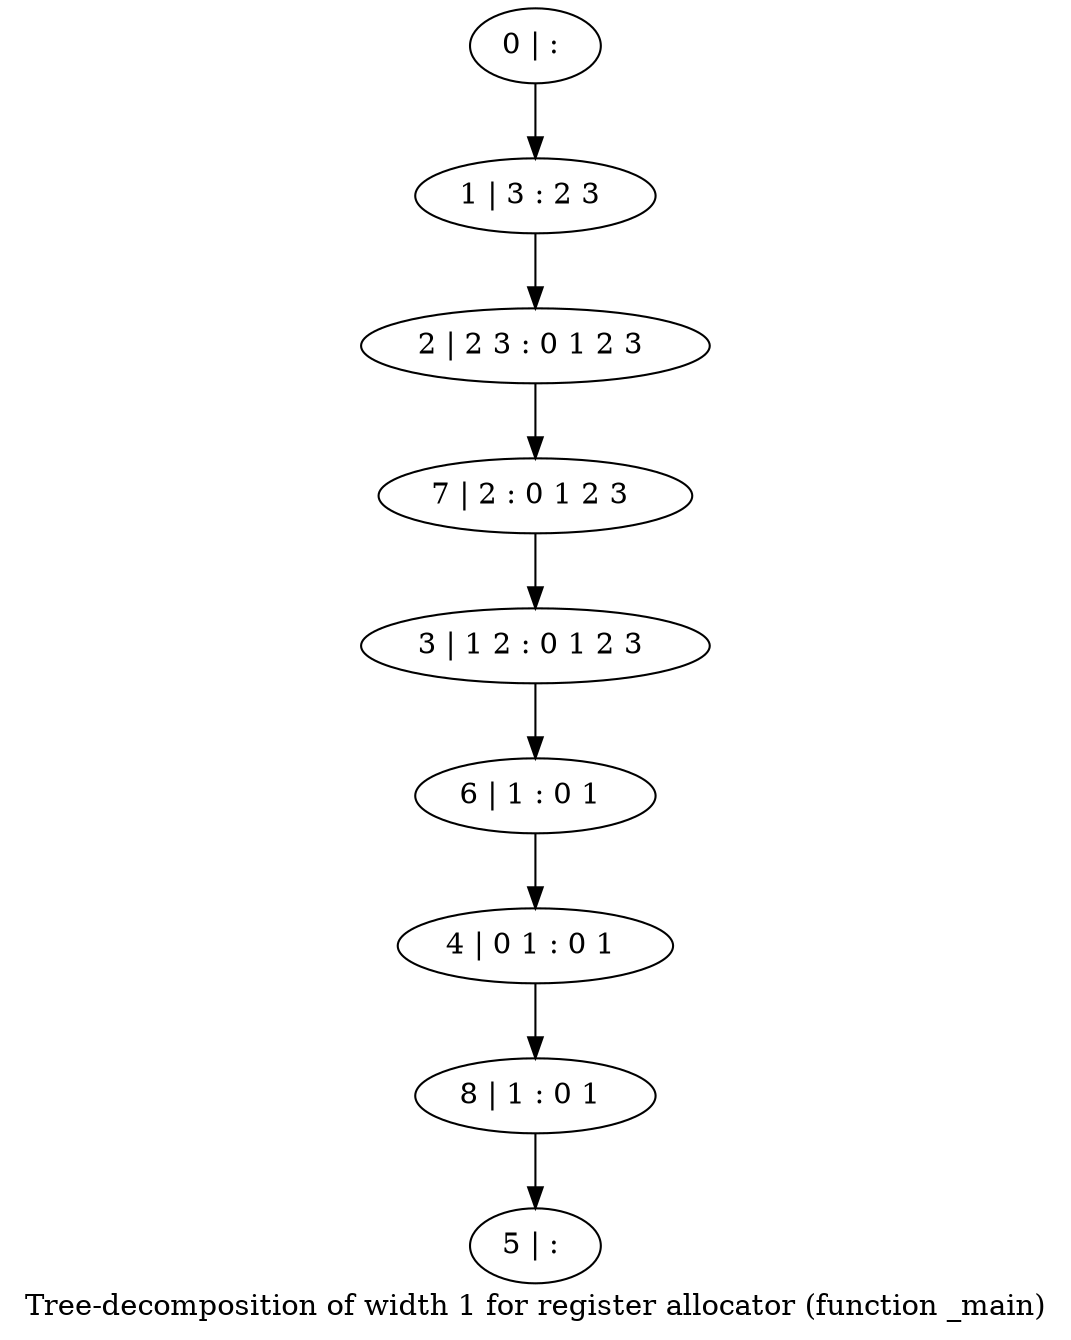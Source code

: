 digraph G {
graph [label="Tree-decomposition of width 1 for register allocator (function _main)"]
0[label="0 | : "];
1[label="1 | 3 : 2 3 "];
2[label="2 | 2 3 : 0 1 2 3 "];
3[label="3 | 1 2 : 0 1 2 3 "];
4[label="4 | 0 1 : 0 1 "];
5[label="5 | : "];
6[label="6 | 1 : 0 1 "];
7[label="7 | 2 : 0 1 2 3 "];
8[label="8 | 1 : 0 1 "];
0->1 ;
1->2 ;
6->4 ;
3->6 ;
7->3 ;
2->7 ;
8->5 ;
4->8 ;
}

